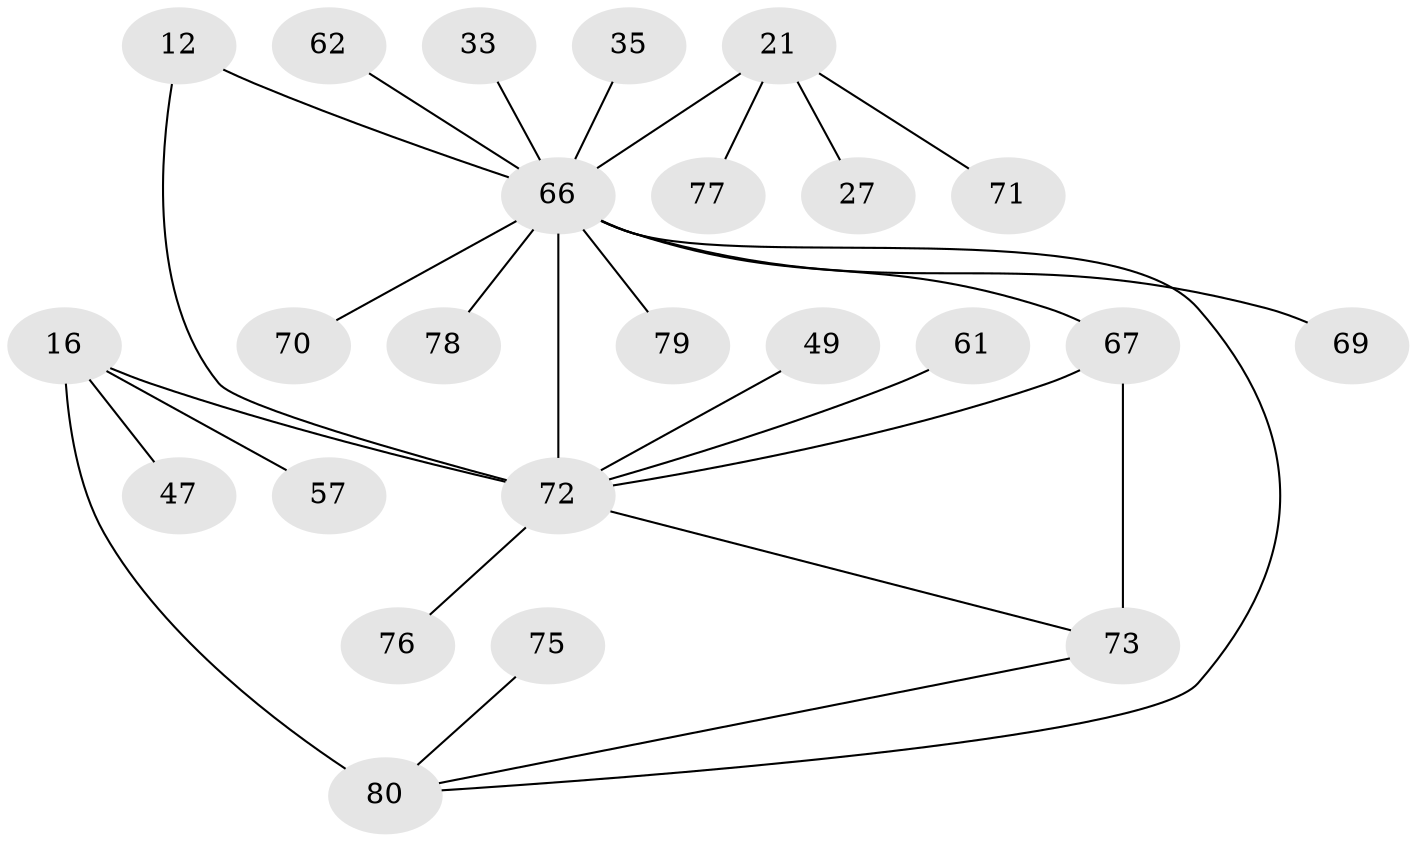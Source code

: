 // original degree distribution, {7: 0.0875, 8: 0.025, 6: 0.05, 5: 0.0125, 4: 0.075, 9: 0.0125, 3: 0.025, 11: 0.0125, 1: 0.55, 2: 0.15}
// Generated by graph-tools (version 1.1) at 2025/58/03/04/25 21:58:17]
// undirected, 24 vertices, 28 edges
graph export_dot {
graph [start="1"]
  node [color=gray90,style=filled];
  12 [super="+10"];
  16 [super="+14"];
  21 [super="+20"];
  27;
  33;
  35;
  47;
  49;
  57 [super="+43+51+55"];
  61;
  62;
  66 [super="+4+24+60+25+28"];
  67 [super="+7"];
  69;
  70;
  71;
  72 [super="+63+32+42+46+40"];
  73 [super="+58+68"];
  75;
  76;
  77;
  78;
  79;
  80 [super="+64+74+31+56"];
  12 -- 66 [weight=3];
  12 -- 72 [weight=4];
  16 -- 47;
  16 -- 57;
  16 -- 72 [weight=2];
  16 -- 80 [weight=4];
  21 -- 66 [weight=5];
  21 -- 71;
  21 -- 27;
  21 -- 77;
  33 -- 66;
  35 -- 66;
  49 -- 72;
  61 -- 72;
  62 -- 66;
  66 -- 70;
  66 -- 78;
  66 -- 72 [weight=6];
  66 -- 69;
  66 -- 79;
  66 -- 80 [weight=2];
  66 -- 67;
  67 -- 72;
  67 -- 73 [weight=4];
  72 -- 76;
  72 -- 73;
  73 -- 80;
  75 -- 80;
}
